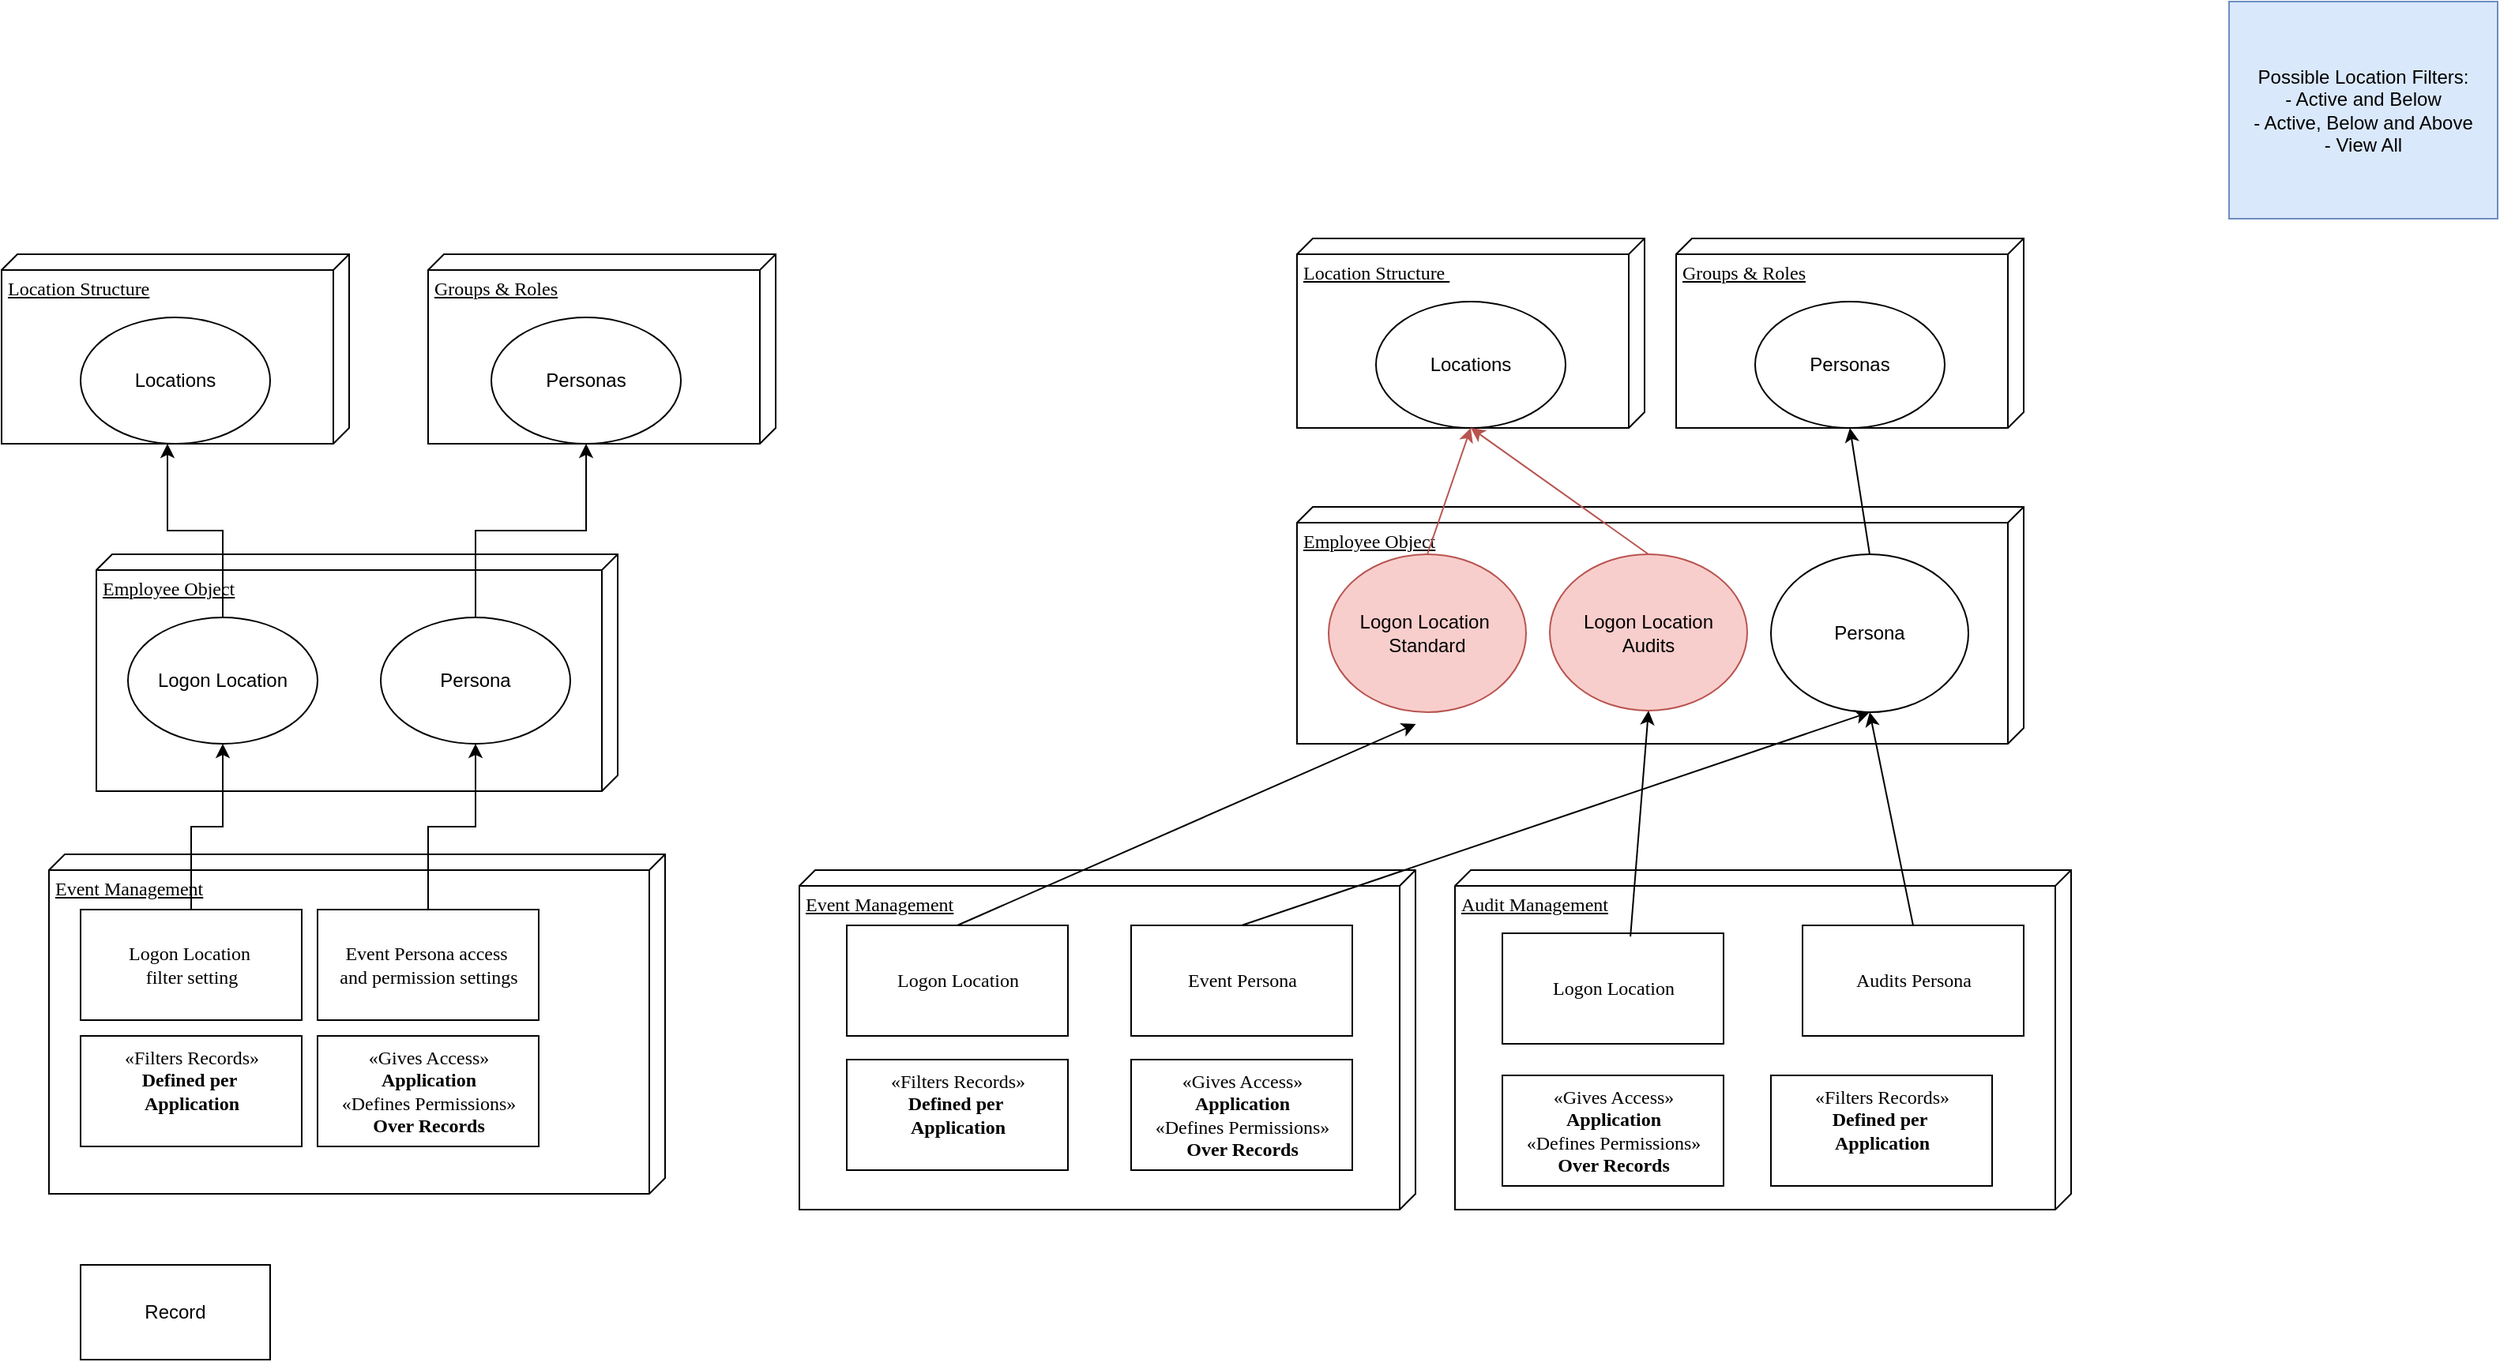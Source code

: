<mxfile version="24.5.5" type="github">
  <diagram name="Page-1" id="5f0bae14-7c28-e335-631c-24af17079c00">
    <mxGraphModel dx="1426" dy="1599" grid="1" gridSize="10" guides="1" tooltips="1" connect="1" arrows="1" fold="1" page="1" pageScale="1" pageWidth="1100" pageHeight="850" background="none" math="0" shadow="0">
      <root>
        <mxCell id="0" />
        <mxCell id="1" parent="0" />
        <mxCell id="39150e848f15840c-1" value="Location Structure" style="verticalAlign=top;align=left;spacingTop=8;spacingLeft=2;spacingRight=12;shape=cube;size=10;direction=south;fontStyle=4;html=1;rounded=0;shadow=0;comic=0;labelBackgroundColor=none;strokeWidth=1;fontFamily=Verdana;fontSize=12" parent="1" vertex="1">
          <mxGeometry x="40" y="80" width="220" height="120" as="geometry" />
        </mxCell>
        <mxCell id="39150e848f15840c-2" value="Employee Object" style="verticalAlign=top;align=left;spacingTop=8;spacingLeft=2;spacingRight=12;shape=cube;size=10;direction=south;fontStyle=4;html=1;rounded=0;shadow=0;comic=0;labelBackgroundColor=none;strokeWidth=1;fontFamily=Verdana;fontSize=12" parent="1" vertex="1">
          <mxGeometry x="100" y="270" width="330" height="150" as="geometry" />
        </mxCell>
        <mxCell id="39150e848f15840c-3" value="Event Management" style="verticalAlign=top;align=left;spacingTop=8;spacingLeft=2;spacingRight=12;shape=cube;size=10;direction=south;fontStyle=4;html=1;rounded=0;shadow=0;comic=0;labelBackgroundColor=none;strokeWidth=1;fontFamily=Verdana;fontSize=12" parent="1" vertex="1">
          <mxGeometry x="70" y="460" width="390" height="215" as="geometry" />
        </mxCell>
        <mxCell id="MLXNmTqdQTJKfxu_e6-Y-57" style="edgeStyle=orthogonalEdgeStyle;rounded=0;orthogonalLoop=1;jettySize=auto;html=1;exitX=0.5;exitY=0;exitDx=0;exitDy=0;entryX=0.5;entryY=1;entryDx=0;entryDy=0;" edge="1" parent="1" source="MLXNmTqdQTJKfxu_e6-Y-1" target="MLXNmTqdQTJKfxu_e6-Y-18">
          <mxGeometry relative="1" as="geometry" />
        </mxCell>
        <mxCell id="MLXNmTqdQTJKfxu_e6-Y-1" value="Persona" style="ellipse;whiteSpace=wrap;html=1;" vertex="1" parent="1">
          <mxGeometry x="280" y="310" width="120" height="80" as="geometry" />
        </mxCell>
        <mxCell id="MLXNmTqdQTJKfxu_e6-Y-2" value="«Filters Records»&lt;br&gt;&lt;b&gt;Defined per&amp;nbsp;&lt;/b&gt;&lt;div&gt;&lt;b&gt;Application&lt;/b&gt;&lt;br&gt;&lt;div&gt;&lt;br&gt;&lt;/div&gt;&lt;/div&gt;" style="html=1;rounded=0;shadow=0;comic=0;labelBackgroundColor=none;strokeWidth=1;fontFamily=Verdana;fontSize=12;align=center;" vertex="1" parent="1">
          <mxGeometry x="90" y="575" width="140" height="70" as="geometry" />
        </mxCell>
        <mxCell id="MLXNmTqdQTJKfxu_e6-Y-4" value="Logon Location" style="ellipse;whiteSpace=wrap;html=1;" vertex="1" parent="1">
          <mxGeometry x="120" y="310" width="120" height="80" as="geometry" />
        </mxCell>
        <mxCell id="MLXNmTqdQTJKfxu_e6-Y-56" style="edgeStyle=orthogonalEdgeStyle;rounded=0;orthogonalLoop=1;jettySize=auto;html=1;exitX=0.5;exitY=0;exitDx=0;exitDy=0;entryX=0.5;entryY=1;entryDx=0;entryDy=0;" edge="1" parent="1" source="MLXNmTqdQTJKfxu_e6-Y-9" target="MLXNmTqdQTJKfxu_e6-Y-1">
          <mxGeometry relative="1" as="geometry" />
        </mxCell>
        <mxCell id="MLXNmTqdQTJKfxu_e6-Y-9" value="Event Persona access&amp;nbsp;&lt;div&gt;and permission settings&lt;/div&gt;" style="html=1;rounded=0;shadow=0;comic=0;labelBackgroundColor=none;strokeWidth=1;fontFamily=Verdana;fontSize=12;align=center;" vertex="1" parent="1">
          <mxGeometry x="240" y="495" width="140" height="70" as="geometry" />
        </mxCell>
        <mxCell id="MLXNmTqdQTJKfxu_e6-Y-52" style="edgeStyle=orthogonalEdgeStyle;rounded=0;orthogonalLoop=1;jettySize=auto;html=1;exitX=0.5;exitY=0;exitDx=0;exitDy=0;entryX=0.5;entryY=1;entryDx=0;entryDy=0;" edge="1" parent="1" source="MLXNmTqdQTJKfxu_e6-Y-12" target="MLXNmTqdQTJKfxu_e6-Y-4">
          <mxGeometry relative="1" as="geometry" />
        </mxCell>
        <mxCell id="MLXNmTqdQTJKfxu_e6-Y-12" value="&lt;div&gt;&lt;div&gt;Logon Location&amp;nbsp;&lt;/div&gt;&lt;div&gt;filter setting&lt;/div&gt;&lt;/div&gt;" style="html=1;rounded=0;shadow=0;comic=0;labelBackgroundColor=none;strokeWidth=1;fontFamily=Verdana;fontSize=12;align=center;" vertex="1" parent="1">
          <mxGeometry x="90" y="495" width="140" height="70" as="geometry" />
        </mxCell>
        <mxCell id="MLXNmTqdQTJKfxu_e6-Y-16" value="Possible Location Filters:&lt;div&gt;- Active and Below&lt;/div&gt;&lt;div&gt;- Active, Below and Above&lt;/div&gt;&lt;div&gt;- View All&lt;/div&gt;" style="rounded=0;whiteSpace=wrap;html=1;fillColor=#dae8fc;strokeColor=#6c8ebf;" vertex="1" parent="1">
          <mxGeometry x="1450" y="-80" width="170" height="137.5" as="geometry" />
        </mxCell>
        <mxCell id="MLXNmTqdQTJKfxu_e6-Y-17" value="Groups &amp;amp; Roles" style="verticalAlign=top;align=left;spacingTop=8;spacingLeft=2;spacingRight=12;shape=cube;size=10;direction=south;fontStyle=4;html=1;rounded=0;shadow=0;comic=0;labelBackgroundColor=none;strokeWidth=1;fontFamily=Verdana;fontSize=12" vertex="1" parent="1">
          <mxGeometry x="310" y="80" width="220" height="120" as="geometry" />
        </mxCell>
        <mxCell id="MLXNmTqdQTJKfxu_e6-Y-18" value="Personas&lt;span style=&quot;color: rgba(0, 0, 0, 0); font-family: monospace; font-size: 0px; text-align: start; text-wrap: nowrap;&quot;&gt;%3CmxGraphModel%3E%3Croot%3E%3CmxCell%20id%3D%220%22%2F%3E%3CmxCell%20id%3D%221%22%20parent%3D%220%22%2F%3E%3CmxCell%20id%3D%222%22%20value%3D%22Location%20Structure%22%20style%3D%22verticalAlign%3Dtop%3Balign%3Dleft%3BspacingTop%3D8%3BspacingLeft%3D2%3BspacingRight%3D12%3Bshape%3Dcube%3Bsize%3D10%3Bdirection%3Dsouth%3BfontStyle%3D4%3Bhtml%3D1%3Brounded%3D0%3Bshadow%3D0%3Bcomic%3D0%3BlabelBackgroundColor%3Dnone%3BstrokeWidth%3D1%3BfontFamily%3DVerdana%3BfontSize%3D12%22%20vertex%3D%221%22%20parent%3D%221%22%3E%3CmxGeometry%20x%3D%22200%22%20y%3D%22100%22%20width%3D%22220%22%20height%3D%22120%22%20as%3D%22geometry%22%2F%3E%3C%2FmxCell%3E%3C%2Froot%3E%3C%2FmxGraphModel%3Ess&lt;/span&gt;" style="ellipse;whiteSpace=wrap;html=1;" vertex="1" parent="1">
          <mxGeometry x="350" y="120" width="120" height="80" as="geometry" />
        </mxCell>
        <mxCell id="MLXNmTqdQTJKfxu_e6-Y-19" value="Locations" style="ellipse;whiteSpace=wrap;html=1;" vertex="1" parent="1">
          <mxGeometry x="90" y="120" width="120" height="80" as="geometry" />
        </mxCell>
        <mxCell id="MLXNmTqdQTJKfxu_e6-Y-31" value="«Gives Access»&lt;br&gt;&lt;b&gt;Application&lt;/b&gt;&lt;div&gt;«Defines Permissions»&lt;br&gt;&lt;b&gt;Over Records&lt;/b&gt;&lt;/div&gt;" style="html=1;rounded=0;shadow=0;comic=0;labelBackgroundColor=none;strokeWidth=1;fontFamily=Verdana;fontSize=12;align=center;" vertex="1" parent="1">
          <mxGeometry x="240" y="575" width="140" height="70" as="geometry" />
        </mxCell>
        <mxCell id="MLXNmTqdQTJKfxu_e6-Y-32" value="Location Structure&amp;nbsp;" style="verticalAlign=top;align=left;spacingTop=8;spacingLeft=2;spacingRight=12;shape=cube;size=10;direction=south;fontStyle=4;html=1;rounded=0;shadow=0;comic=0;labelBackgroundColor=none;strokeWidth=1;fontFamily=Verdana;fontSize=12" vertex="1" parent="1">
          <mxGeometry x="860" y="70" width="220" height="120" as="geometry" />
        </mxCell>
        <mxCell id="MLXNmTqdQTJKfxu_e6-Y-33" value="Employee Object" style="verticalAlign=top;align=left;spacingTop=8;spacingLeft=2;spacingRight=12;shape=cube;size=10;direction=south;fontStyle=4;html=1;rounded=0;shadow=0;comic=0;labelBackgroundColor=none;strokeWidth=1;fontFamily=Verdana;fontSize=12" vertex="1" parent="1">
          <mxGeometry x="860" y="240" width="460" height="150" as="geometry" />
        </mxCell>
        <mxCell id="MLXNmTqdQTJKfxu_e6-Y-34" value="Event Management" style="verticalAlign=top;align=left;spacingTop=8;spacingLeft=2;spacingRight=12;shape=cube;size=10;direction=south;fontStyle=4;html=1;rounded=0;shadow=0;comic=0;labelBackgroundColor=none;strokeWidth=1;fontFamily=Verdana;fontSize=12" vertex="1" parent="1">
          <mxGeometry x="545" y="470" width="390" height="215" as="geometry" />
        </mxCell>
        <mxCell id="MLXNmTqdQTJKfxu_e6-Y-35" value="Persona" style="ellipse;whiteSpace=wrap;html=1;" vertex="1" parent="1">
          <mxGeometry x="1160" y="270" width="125" height="100" as="geometry" />
        </mxCell>
        <mxCell id="MLXNmTqdQTJKfxu_e6-Y-36" value="«Filters Records»&lt;br&gt;&lt;b&gt;Defined per&amp;nbsp;&lt;/b&gt;&lt;div&gt;&lt;b&gt;Application&lt;/b&gt;&lt;br&gt;&lt;div&gt;&lt;br&gt;&lt;/div&gt;&lt;/div&gt;" style="html=1;rounded=0;shadow=0;comic=0;labelBackgroundColor=none;strokeWidth=1;fontFamily=Verdana;fontSize=12;align=center;" vertex="1" parent="1">
          <mxGeometry x="575" y="590" width="140" height="70" as="geometry" />
        </mxCell>
        <mxCell id="MLXNmTqdQTJKfxu_e6-Y-37" value="Logon Location&amp;nbsp;&lt;div&gt;Standard&lt;/div&gt;" style="ellipse;whiteSpace=wrap;html=1;fillColor=#f8cecc;strokeColor=#b85450;" vertex="1" parent="1">
          <mxGeometry x="880" y="270" width="125" height="100" as="geometry" />
        </mxCell>
        <mxCell id="MLXNmTqdQTJKfxu_e6-Y-38" value="Event Persona" style="html=1;rounded=0;shadow=0;comic=0;labelBackgroundColor=none;strokeWidth=1;fontFamily=Verdana;fontSize=12;align=center;" vertex="1" parent="1">
          <mxGeometry x="755" y="505" width="140" height="70" as="geometry" />
        </mxCell>
        <mxCell id="MLXNmTqdQTJKfxu_e6-Y-39" value="&lt;div&gt;&lt;div&gt;Logon Location&lt;/div&gt;&lt;/div&gt;" style="html=1;rounded=0;shadow=0;comic=0;labelBackgroundColor=none;strokeWidth=1;fontFamily=Verdana;fontSize=12;align=center;" vertex="1" parent="1">
          <mxGeometry x="575" y="505" width="140" height="70" as="geometry" />
        </mxCell>
        <mxCell id="MLXNmTqdQTJKfxu_e6-Y-40" value="Groups &amp;amp; Roles" style="verticalAlign=top;align=left;spacingTop=8;spacingLeft=2;spacingRight=12;shape=cube;size=10;direction=south;fontStyle=4;html=1;rounded=0;shadow=0;comic=0;labelBackgroundColor=none;strokeWidth=1;fontFamily=Verdana;fontSize=12" vertex="1" parent="1">
          <mxGeometry x="1100" y="70" width="220" height="120" as="geometry" />
        </mxCell>
        <mxCell id="MLXNmTqdQTJKfxu_e6-Y-41" value="Personas&lt;span style=&quot;color: rgba(0, 0, 0, 0); font-family: monospace; font-size: 0px; text-align: start; text-wrap: nowrap;&quot;&gt;%3CmxGraphModel%3E%3Croot%3E%3CmxCell%20id%3D%220%22%2F%3E%3CmxCell%20id%3D%221%22%20parent%3D%220%22%2F%3E%3CmxCell%20id%3D%222%22%20value%3D%22Location%20Structure%22%20style%3D%22verticalAlign%3Dtop%3Balign%3Dleft%3BspacingTop%3D8%3BspacingLeft%3D2%3BspacingRight%3D12%3Bshape%3Dcube%3Bsize%3D10%3Bdirection%3Dsouth%3BfontStyle%3D4%3Bhtml%3D1%3Brounded%3D0%3Bshadow%3D0%3Bcomic%3D0%3BlabelBackgroundColor%3Dnone%3BstrokeWidth%3D1%3BfontFamily%3DVerdana%3BfontSize%3D12%22%20vertex%3D%221%22%20parent%3D%221%22%3E%3CmxGeometry%20x%3D%22200%22%20y%3D%22100%22%20width%3D%22220%22%20height%3D%22120%22%20as%3D%22geometry%22%2F%3E%3C%2FmxCell%3E%3C%2Froot%3E%3C%2FmxGraphModel%3Ess&lt;/span&gt;" style="ellipse;whiteSpace=wrap;html=1;" vertex="1" parent="1">
          <mxGeometry x="1150" y="110" width="120" height="80" as="geometry" />
        </mxCell>
        <mxCell id="MLXNmTqdQTJKfxu_e6-Y-42" value="Locations" style="ellipse;whiteSpace=wrap;html=1;" vertex="1" parent="1">
          <mxGeometry x="910" y="110" width="120" height="80" as="geometry" />
        </mxCell>
        <mxCell id="MLXNmTqdQTJKfxu_e6-Y-43" value="«Gives Access»&lt;br&gt;&lt;b&gt;Application&lt;/b&gt;&lt;div&gt;«Defines Permissions»&lt;br&gt;&lt;b&gt;Over Records&lt;/b&gt;&lt;/div&gt;" style="html=1;rounded=0;shadow=0;comic=0;labelBackgroundColor=none;strokeWidth=1;fontFamily=Verdana;fontSize=12;align=center;" vertex="1" parent="1">
          <mxGeometry x="755" y="590" width="140" height="70" as="geometry" />
        </mxCell>
        <mxCell id="MLXNmTqdQTJKfxu_e6-Y-45" value="Audit Management" style="verticalAlign=top;align=left;spacingTop=8;spacingLeft=2;spacingRight=12;shape=cube;size=10;direction=south;fontStyle=4;html=1;rounded=0;shadow=0;comic=0;labelBackgroundColor=none;strokeWidth=1;fontFamily=Verdana;fontSize=12" vertex="1" parent="1">
          <mxGeometry x="960" y="470" width="390" height="215" as="geometry" />
        </mxCell>
        <mxCell id="MLXNmTqdQTJKfxu_e6-Y-46" value="«Filters Records»&lt;br&gt;&lt;b&gt;Defined per&amp;nbsp;&lt;/b&gt;&lt;div&gt;&lt;b&gt;Application&lt;/b&gt;&lt;br&gt;&lt;div&gt;&lt;br&gt;&lt;/div&gt;&lt;/div&gt;" style="html=1;rounded=0;shadow=0;comic=0;labelBackgroundColor=none;strokeWidth=1;fontFamily=Verdana;fontSize=12;align=center;" vertex="1" parent="1">
          <mxGeometry x="1160" y="600" width="140" height="70" as="geometry" />
        </mxCell>
        <mxCell id="MLXNmTqdQTJKfxu_e6-Y-47" value="Audits Persona" style="html=1;rounded=0;shadow=0;comic=0;labelBackgroundColor=none;strokeWidth=1;fontFamily=Verdana;fontSize=12;align=center;" vertex="1" parent="1">
          <mxGeometry x="1180" y="505" width="140" height="70" as="geometry" />
        </mxCell>
        <mxCell id="MLXNmTqdQTJKfxu_e6-Y-48" value="&lt;div&gt;&lt;div&gt;Logon Location&lt;/div&gt;&lt;/div&gt;" style="html=1;rounded=0;shadow=0;comic=0;labelBackgroundColor=none;strokeWidth=1;fontFamily=Verdana;fontSize=12;align=center;" vertex="1" parent="1">
          <mxGeometry x="990" y="510" width="140" height="70" as="geometry" />
        </mxCell>
        <mxCell id="MLXNmTqdQTJKfxu_e6-Y-49" value="«Gives Access»&lt;br&gt;&lt;b&gt;Application&lt;/b&gt;&lt;div&gt;«Defines Permissions»&lt;br&gt;&lt;b&gt;Over Records&lt;/b&gt;&lt;/div&gt;" style="html=1;rounded=0;shadow=0;comic=0;labelBackgroundColor=none;strokeWidth=1;fontFamily=Verdana;fontSize=12;align=center;" vertex="1" parent="1">
          <mxGeometry x="990" y="600" width="140" height="70" as="geometry" />
        </mxCell>
        <mxCell id="MLXNmTqdQTJKfxu_e6-Y-54" style="edgeStyle=orthogonalEdgeStyle;rounded=0;orthogonalLoop=1;jettySize=auto;html=1;exitX=0.5;exitY=0;exitDx=0;exitDy=0;entryX=0;entryY=0;entryDx=120;entryDy=115;entryPerimeter=0;" edge="1" parent="1" source="MLXNmTqdQTJKfxu_e6-Y-4" target="39150e848f15840c-1">
          <mxGeometry relative="1" as="geometry" />
        </mxCell>
        <mxCell id="MLXNmTqdQTJKfxu_e6-Y-58" value="" style="endArrow=classic;html=1;rounded=0;exitX=0.5;exitY=0;exitDx=0;exitDy=0;entryX=0.442;entryY=1.075;entryDx=0;entryDy=0;entryPerimeter=0;" edge="1" parent="1" source="MLXNmTqdQTJKfxu_e6-Y-39" target="MLXNmTqdQTJKfxu_e6-Y-37">
          <mxGeometry width="50" height="50" relative="1" as="geometry">
            <mxPoint x="740" y="370" as="sourcePoint" />
            <mxPoint x="790" y="320" as="targetPoint" />
          </mxGeometry>
        </mxCell>
        <mxCell id="MLXNmTqdQTJKfxu_e6-Y-59" value="" style="endArrow=classic;html=1;rounded=0;exitX=0.5;exitY=0;exitDx=0;exitDy=0;entryX=0.5;entryY=1;entryDx=0;entryDy=0;" edge="1" parent="1" source="MLXNmTqdQTJKfxu_e6-Y-38" target="MLXNmTqdQTJKfxu_e6-Y-35">
          <mxGeometry width="50" height="50" relative="1" as="geometry">
            <mxPoint x="740" y="370" as="sourcePoint" />
            <mxPoint x="790" y="320" as="targetPoint" />
          </mxGeometry>
        </mxCell>
        <mxCell id="MLXNmTqdQTJKfxu_e6-Y-60" value="" style="endArrow=classic;html=1;rounded=0;exitX=0.579;exitY=0.029;exitDx=0;exitDy=0;exitPerimeter=0;entryX=0.5;entryY=1;entryDx=0;entryDy=0;" edge="1" parent="1" source="MLXNmTqdQTJKfxu_e6-Y-48" target="MLXNmTqdQTJKfxu_e6-Y-66">
          <mxGeometry width="50" height="50" relative="1" as="geometry">
            <mxPoint x="740" y="370" as="sourcePoint" />
            <mxPoint x="790" y="320" as="targetPoint" />
          </mxGeometry>
        </mxCell>
        <mxCell id="MLXNmTqdQTJKfxu_e6-Y-61" value="" style="endArrow=classic;html=1;rounded=0;exitX=0.5;exitY=0;exitDx=0;exitDy=0;entryX=0.5;entryY=1;entryDx=0;entryDy=0;" edge="1" parent="1" source="MLXNmTqdQTJKfxu_e6-Y-47" target="MLXNmTqdQTJKfxu_e6-Y-35">
          <mxGeometry width="50" height="50" relative="1" as="geometry">
            <mxPoint x="740" y="370" as="sourcePoint" />
            <mxPoint x="790" y="320" as="targetPoint" />
          </mxGeometry>
        </mxCell>
        <mxCell id="MLXNmTqdQTJKfxu_e6-Y-62" value="" style="endArrow=classic;html=1;rounded=0;exitX=0.5;exitY=0;exitDx=0;exitDy=0;entryX=0.5;entryY=1;entryDx=0;entryDy=0;fillColor=#f8cecc;strokeColor=#b85450;" edge="1" parent="1" source="MLXNmTqdQTJKfxu_e6-Y-37" target="MLXNmTqdQTJKfxu_e6-Y-42">
          <mxGeometry width="50" height="50" relative="1" as="geometry">
            <mxPoint x="740" y="370" as="sourcePoint" />
            <mxPoint x="790" y="320" as="targetPoint" />
          </mxGeometry>
        </mxCell>
        <mxCell id="MLXNmTqdQTJKfxu_e6-Y-65" value="" style="endArrow=classic;html=1;rounded=0;exitX=0.5;exitY=0;exitDx=0;exitDy=0;entryX=0.5;entryY=1;entryDx=0;entryDy=0;" edge="1" parent="1" source="MLXNmTqdQTJKfxu_e6-Y-35" target="MLXNmTqdQTJKfxu_e6-Y-41">
          <mxGeometry width="50" height="50" relative="1" as="geometry">
            <mxPoint x="740" y="370" as="sourcePoint" />
            <mxPoint x="1200" y="200" as="targetPoint" />
          </mxGeometry>
        </mxCell>
        <mxCell id="MLXNmTqdQTJKfxu_e6-Y-66" value="Logon Location&lt;div&gt;Audits&lt;/div&gt;" style="ellipse;whiteSpace=wrap;html=1;fillColor=#f8cecc;strokeColor=#b85450;" vertex="1" parent="1">
          <mxGeometry x="1020" y="270" width="125" height="99" as="geometry" />
        </mxCell>
        <mxCell id="MLXNmTqdQTJKfxu_e6-Y-67" value="" style="endArrow=classic;html=1;rounded=0;entryX=0.5;entryY=1;entryDx=0;entryDy=0;exitX=0.5;exitY=0;exitDx=0;exitDy=0;fillColor=#f8cecc;strokeColor=#b85450;" edge="1" parent="1" source="MLXNmTqdQTJKfxu_e6-Y-66" target="MLXNmTqdQTJKfxu_e6-Y-42">
          <mxGeometry width="50" height="50" relative="1" as="geometry">
            <mxPoint x="740" y="370" as="sourcePoint" />
            <mxPoint x="790" y="320" as="targetPoint" />
          </mxGeometry>
        </mxCell>
        <mxCell id="MLXNmTqdQTJKfxu_e6-Y-68" value="Record" style="rounded=0;whiteSpace=wrap;html=1;" vertex="1" parent="1">
          <mxGeometry x="90" y="720" width="120" height="60" as="geometry" />
        </mxCell>
      </root>
    </mxGraphModel>
  </diagram>
</mxfile>
